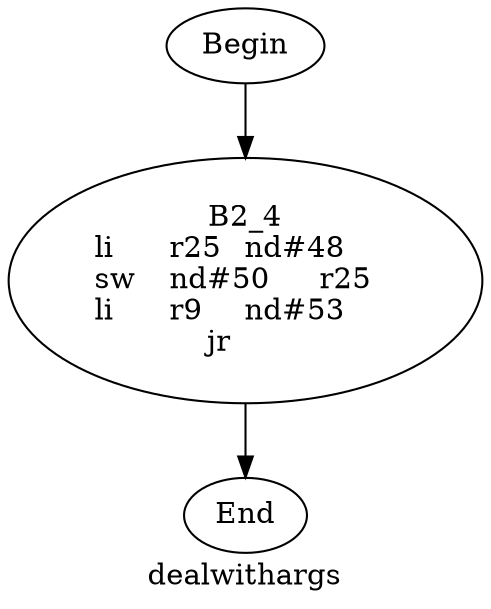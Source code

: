 digraph G{
	label = "dealwithargs"	style = "dashed";
	color = purple;
	Node0 [label = "Begin"];
	Node0 -> {Node2 }
	Node1 [label = "End"];
	Node1 -> {}
	Node2 [label = "B2_4\nli	r25	nd#48	\nsw	nd#50	r25	\nli	r9	nd#53	\njr	\n"];
	Node2 -> {Node1 }
}
